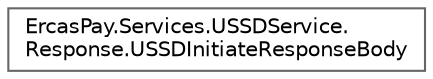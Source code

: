 digraph "Graphical Class Hierarchy"
{
 // LATEX_PDF_SIZE
  bgcolor="transparent";
  edge [fontname=Helvetica,fontsize=10,labelfontname=Helvetica,labelfontsize=10];
  node [fontname=Helvetica,fontsize=10,shape=box,height=0.2,width=0.4];
  rankdir="LR";
  Node0 [id="Node000000",label="ErcasPay.Services.USSDService.\lResponse.USSDInitiateResponseBody",height=0.2,width=0.4,color="grey40", fillcolor="white", style="filled",URL="$classErcasPay_1_1Services_1_1USSDService_1_1Response_1_1USSDInitiateResponseBody.html",tooltip="Initiate USSD API response body."];
}
